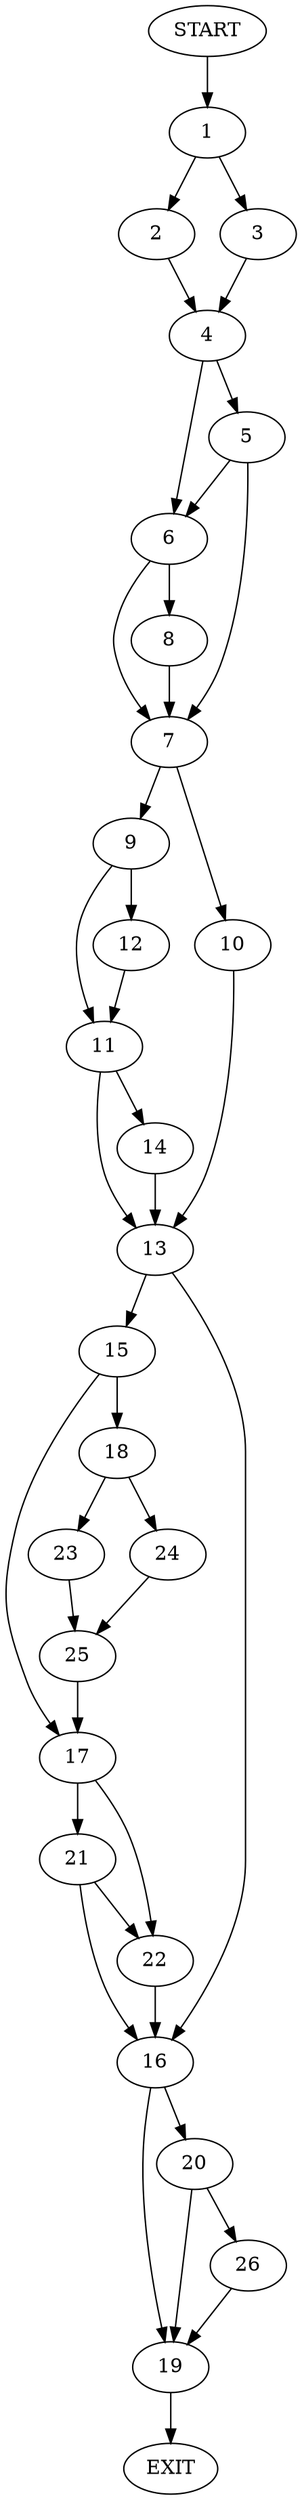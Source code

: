 digraph {
0 [label="START"]
27 [label="EXIT"]
0 -> 1
1 -> 2
1 -> 3
3 -> 4
2 -> 4
4 -> 5
4 -> 6
5 -> 7
5 -> 6
6 -> 7
6 -> 8
7 -> 9
7 -> 10
8 -> 7
9 -> 11
9 -> 12
10 -> 13
11 -> 14
11 -> 13
12 -> 11
14 -> 13
13 -> 15
13 -> 16
15 -> 17
15 -> 18
16 -> 19
16 -> 20
17 -> 21
17 -> 22
18 -> 23
18 -> 24
24 -> 25
23 -> 25
25 -> 17
22 -> 16
21 -> 16
21 -> 22
20 -> 26
20 -> 19
19 -> 27
26 -> 19
}

